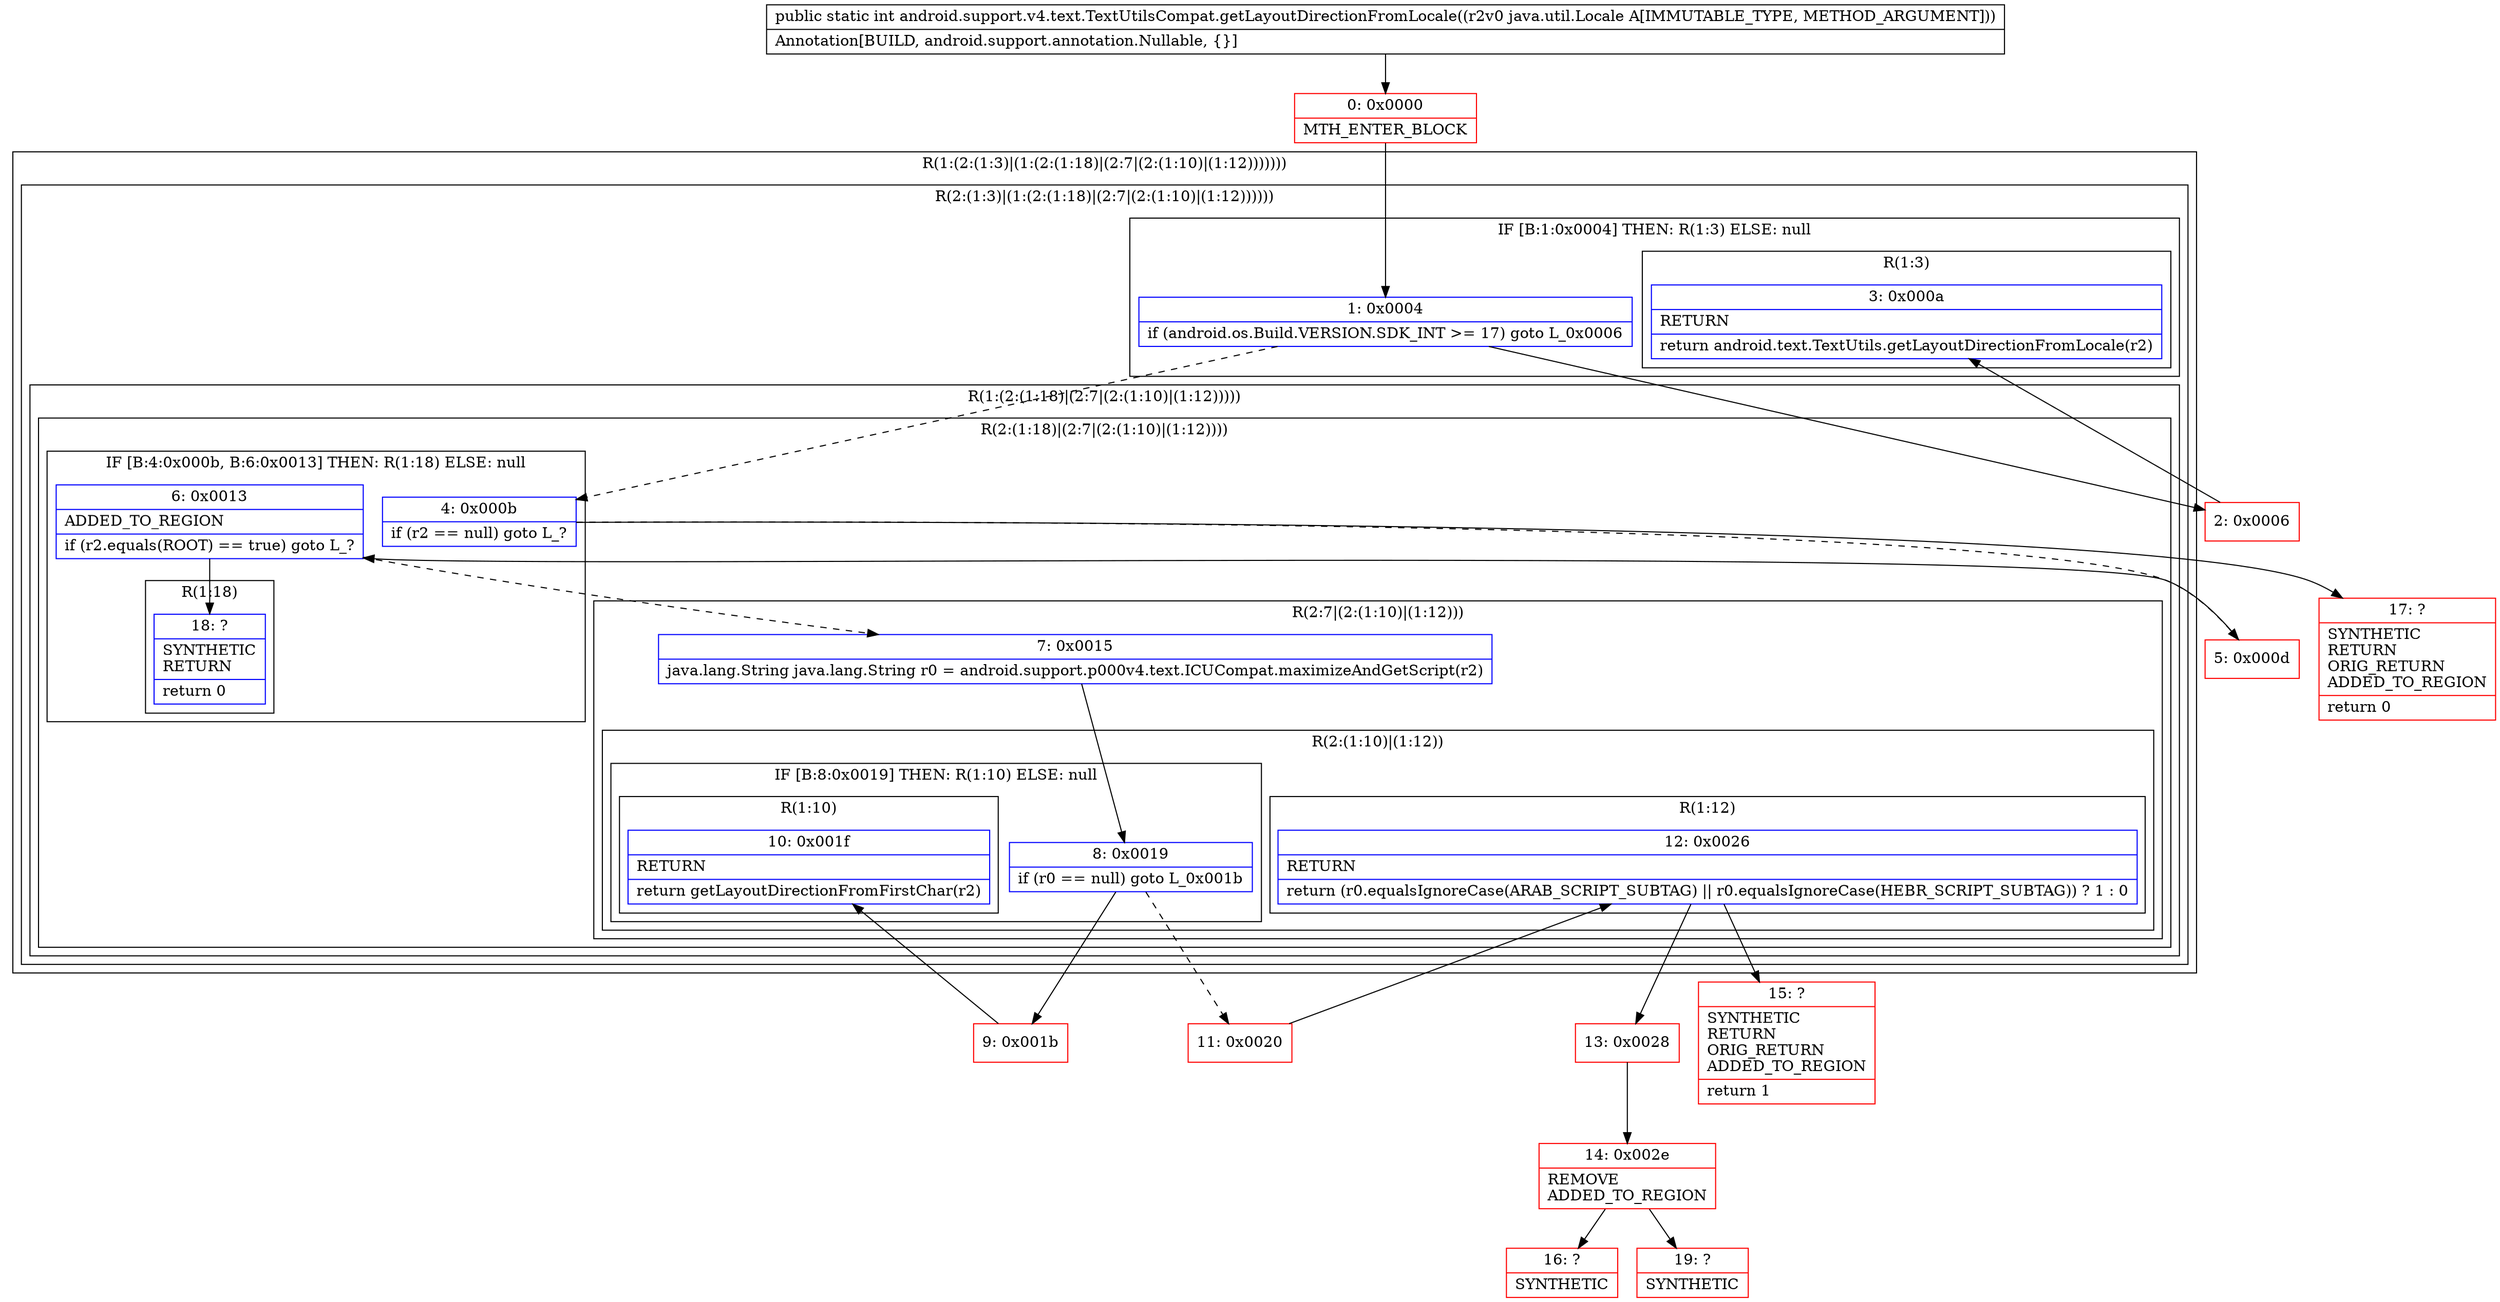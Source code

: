 digraph "CFG forandroid.support.v4.text.TextUtilsCompat.getLayoutDirectionFromLocale(Ljava\/util\/Locale;)I" {
subgraph cluster_Region_1553319895 {
label = "R(1:(2:(1:3)|(1:(2:(1:18)|(2:7|(2:(1:10)|(1:12)))))))";
node [shape=record,color=blue];
subgraph cluster_Region_214302159 {
label = "R(2:(1:3)|(1:(2:(1:18)|(2:7|(2:(1:10)|(1:12))))))";
node [shape=record,color=blue];
subgraph cluster_IfRegion_553715863 {
label = "IF [B:1:0x0004] THEN: R(1:3) ELSE: null";
node [shape=record,color=blue];
Node_1 [shape=record,label="{1\:\ 0x0004|if (android.os.Build.VERSION.SDK_INT \>= 17) goto L_0x0006\l}"];
subgraph cluster_Region_87365559 {
label = "R(1:3)";
node [shape=record,color=blue];
Node_3 [shape=record,label="{3\:\ 0x000a|RETURN\l|return android.text.TextUtils.getLayoutDirectionFromLocale(r2)\l}"];
}
}
subgraph cluster_Region_2003620793 {
label = "R(1:(2:(1:18)|(2:7|(2:(1:10)|(1:12)))))";
node [shape=record,color=blue];
subgraph cluster_Region_1415869214 {
label = "R(2:(1:18)|(2:7|(2:(1:10)|(1:12))))";
node [shape=record,color=blue];
subgraph cluster_IfRegion_2106100917 {
label = "IF [B:4:0x000b, B:6:0x0013] THEN: R(1:18) ELSE: null";
node [shape=record,color=blue];
Node_4 [shape=record,label="{4\:\ 0x000b|if (r2 == null) goto L_?\l}"];
Node_6 [shape=record,label="{6\:\ 0x0013|ADDED_TO_REGION\l|if (r2.equals(ROOT) == true) goto L_?\l}"];
subgraph cluster_Region_1345172508 {
label = "R(1:18)";
node [shape=record,color=blue];
Node_18 [shape=record,label="{18\:\ ?|SYNTHETIC\lRETURN\l|return 0\l}"];
}
}
subgraph cluster_Region_1046215093 {
label = "R(2:7|(2:(1:10)|(1:12)))";
node [shape=record,color=blue];
Node_7 [shape=record,label="{7\:\ 0x0015|java.lang.String java.lang.String r0 = android.support.p000v4.text.ICUCompat.maximizeAndGetScript(r2)\l}"];
subgraph cluster_Region_1103971515 {
label = "R(2:(1:10)|(1:12))";
node [shape=record,color=blue];
subgraph cluster_IfRegion_1117416277 {
label = "IF [B:8:0x0019] THEN: R(1:10) ELSE: null";
node [shape=record,color=blue];
Node_8 [shape=record,label="{8\:\ 0x0019|if (r0 == null) goto L_0x001b\l}"];
subgraph cluster_Region_910566175 {
label = "R(1:10)";
node [shape=record,color=blue];
Node_10 [shape=record,label="{10\:\ 0x001f|RETURN\l|return getLayoutDirectionFromFirstChar(r2)\l}"];
}
}
subgraph cluster_Region_2132951616 {
label = "R(1:12)";
node [shape=record,color=blue];
Node_12 [shape=record,label="{12\:\ 0x0026|RETURN\l|return (r0.equalsIgnoreCase(ARAB_SCRIPT_SUBTAG) \|\| r0.equalsIgnoreCase(HEBR_SCRIPT_SUBTAG)) ? 1 : 0\l}"];
}
}
}
}
}
}
}
Node_0 [shape=record,color=red,label="{0\:\ 0x0000|MTH_ENTER_BLOCK\l}"];
Node_2 [shape=record,color=red,label="{2\:\ 0x0006}"];
Node_5 [shape=record,color=red,label="{5\:\ 0x000d}"];
Node_9 [shape=record,color=red,label="{9\:\ 0x001b}"];
Node_11 [shape=record,color=red,label="{11\:\ 0x0020}"];
Node_13 [shape=record,color=red,label="{13\:\ 0x0028}"];
Node_14 [shape=record,color=red,label="{14\:\ 0x002e|REMOVE\lADDED_TO_REGION\l}"];
Node_15 [shape=record,color=red,label="{15\:\ ?|SYNTHETIC\lRETURN\lORIG_RETURN\lADDED_TO_REGION\l|return 1\l}"];
Node_16 [shape=record,color=red,label="{16\:\ ?|SYNTHETIC\l}"];
Node_17 [shape=record,color=red,label="{17\:\ ?|SYNTHETIC\lRETURN\lORIG_RETURN\lADDED_TO_REGION\l|return 0\l}"];
Node_19 [shape=record,color=red,label="{19\:\ ?|SYNTHETIC\l}"];
MethodNode[shape=record,label="{public static int android.support.v4.text.TextUtilsCompat.getLayoutDirectionFromLocale((r2v0 java.util.Locale A[IMMUTABLE_TYPE, METHOD_ARGUMENT]))  | Annotation[BUILD, android.support.annotation.Nullable, \{\}]\l}"];
MethodNode -> Node_0;
Node_1 -> Node_2;
Node_1 -> Node_4[style=dashed];
Node_4 -> Node_5[style=dashed];
Node_4 -> Node_17;
Node_6 -> Node_7[style=dashed];
Node_6 -> Node_18;
Node_7 -> Node_8;
Node_8 -> Node_9;
Node_8 -> Node_11[style=dashed];
Node_12 -> Node_13;
Node_12 -> Node_15;
Node_0 -> Node_1;
Node_2 -> Node_3;
Node_5 -> Node_6;
Node_9 -> Node_10;
Node_11 -> Node_12;
Node_13 -> Node_14;
Node_14 -> Node_16;
Node_14 -> Node_19;
}

